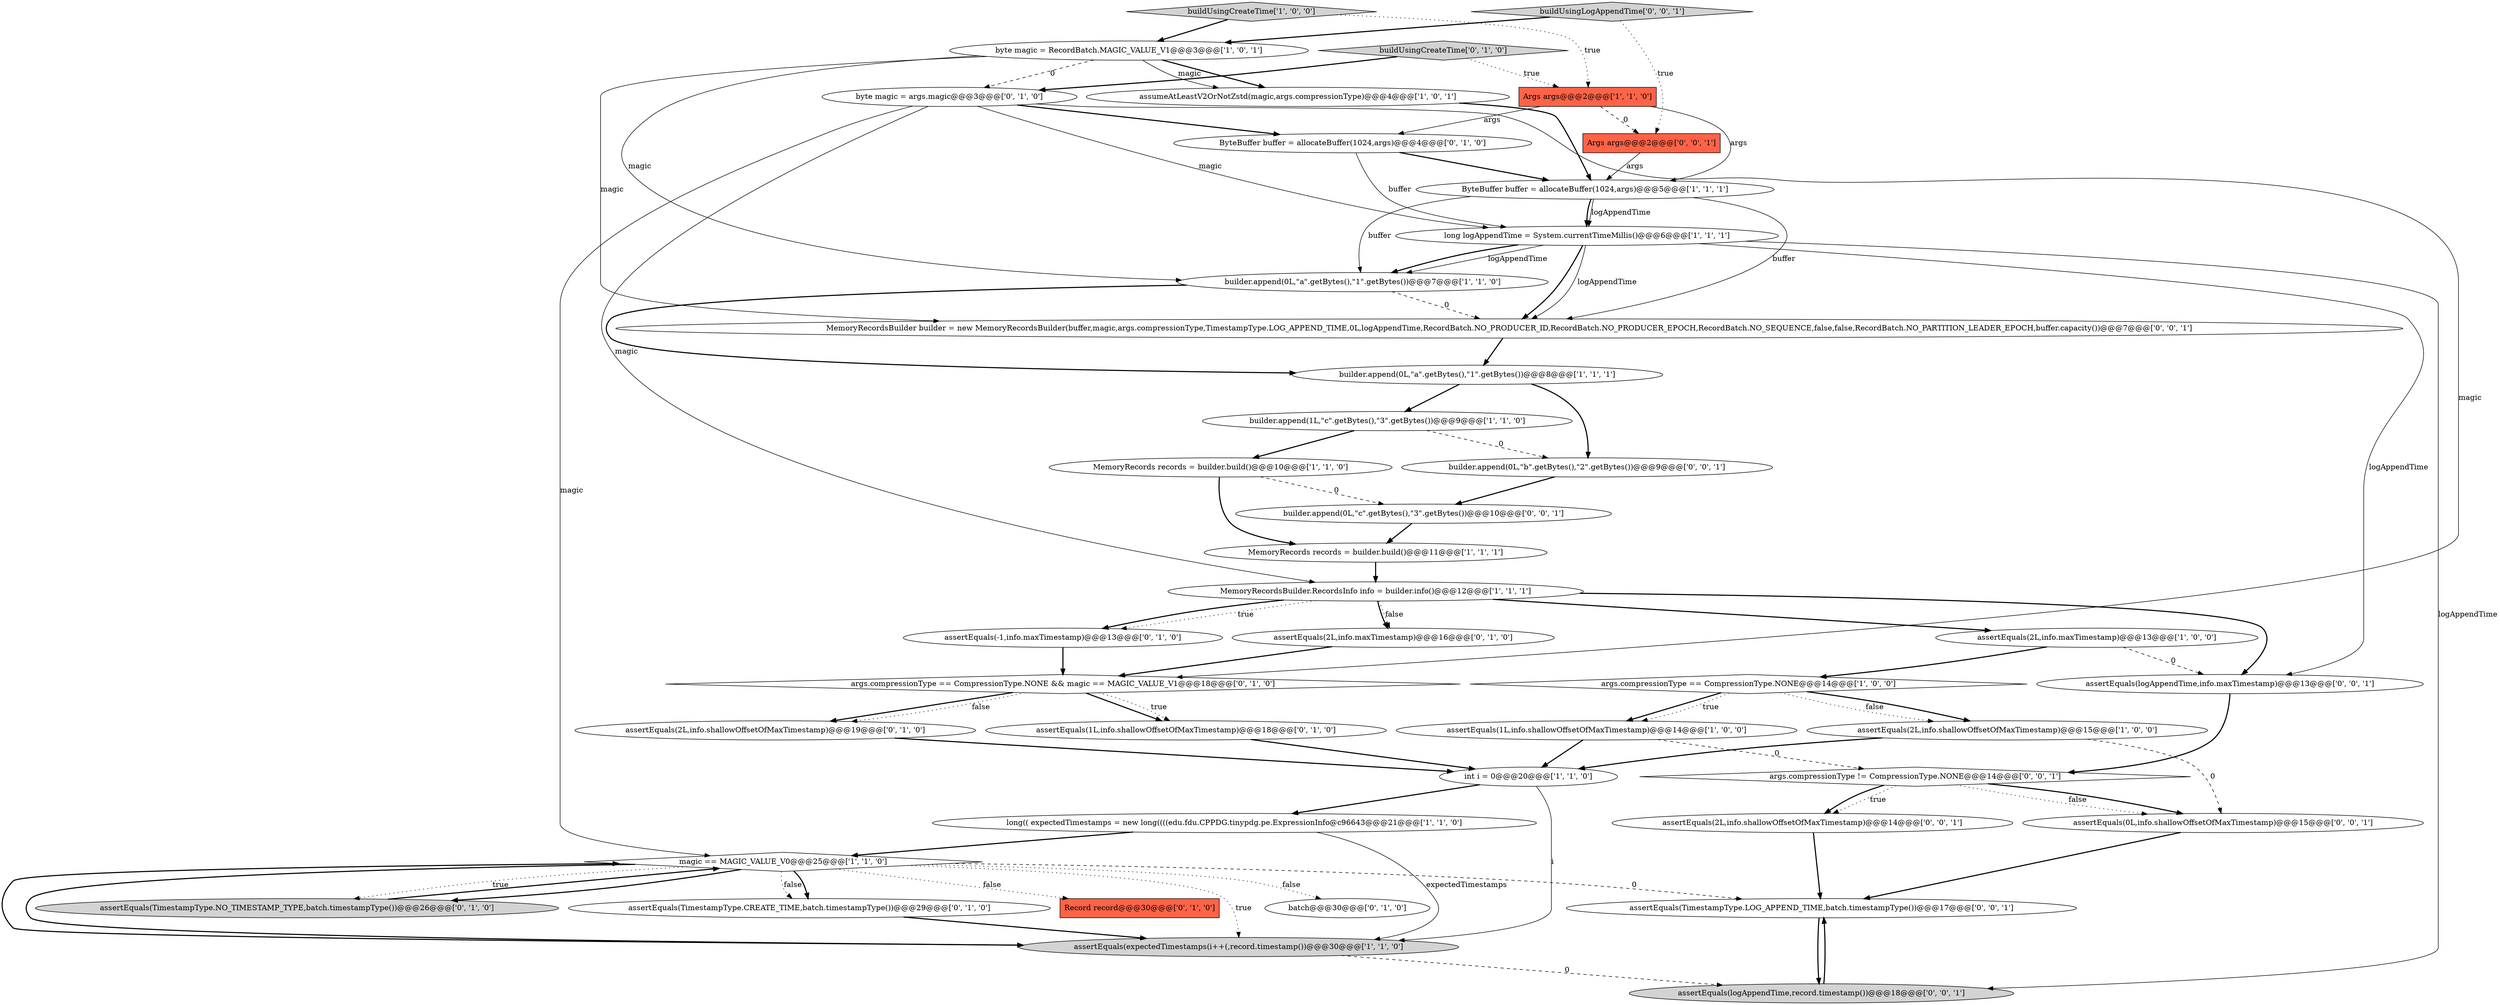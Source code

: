 digraph {
27 [style = filled, label = "Record record@@@30@@@['0', '1', '0']", fillcolor = tomato, shape = box image = "AAA0AAABBB2BBB"];
24 [style = filled, label = "batch@@@30@@@['0', '1', '0']", fillcolor = white, shape = ellipse image = "AAA0AAABBB2BBB"];
29 [style = filled, label = "assertEquals(TimestampType.NO_TIMESTAMP_TYPE,batch.timestampType())@@@26@@@['0', '1', '0']", fillcolor = lightgray, shape = ellipse image = "AAA1AAABBB2BBB"];
7 [style = filled, label = "Args args@@@2@@@['1', '1', '0']", fillcolor = tomato, shape = box image = "AAA0AAABBB1BBB"];
16 [style = filled, label = "MemoryRecords records = builder.build()@@@10@@@['1', '1', '0']", fillcolor = white, shape = ellipse image = "AAA0AAABBB1BBB"];
37 [style = filled, label = "builder.append(0L,\"c\".getBytes(),\"3\".getBytes())@@@10@@@['0', '0', '1']", fillcolor = white, shape = ellipse image = "AAA0AAABBB3BBB"];
38 [style = filled, label = "MemoryRecordsBuilder builder = new MemoryRecordsBuilder(buffer,magic,args.compressionType,TimestampType.LOG_APPEND_TIME,0L,logAppendTime,RecordBatch.NO_PRODUCER_ID,RecordBatch.NO_PRODUCER_EPOCH,RecordBatch.NO_SEQUENCE,false,false,RecordBatch.NO_PARTITION_LEADER_EPOCH,buffer.capacity())@@@7@@@['0', '0', '1']", fillcolor = white, shape = ellipse image = "AAA0AAABBB3BBB"];
4 [style = filled, label = "assertEquals(2L,info.shallowOffsetOfMaxTimestamp)@@@15@@@['1', '0', '0']", fillcolor = white, shape = ellipse image = "AAA0AAABBB1BBB"];
6 [style = filled, label = "assertEquals(1L,info.shallowOffsetOfMaxTimestamp)@@@14@@@['1', '0', '0']", fillcolor = white, shape = ellipse image = "AAA0AAABBB1BBB"];
15 [style = filled, label = "builder.append(0L,\"a\".getBytes(),\"1\".getBytes())@@@7@@@['1', '1', '0']", fillcolor = white, shape = ellipse image = "AAA0AAABBB1BBB"];
8 [style = filled, label = "ByteBuffer buffer = allocateBuffer(1024,args)@@@5@@@['1', '1', '1']", fillcolor = white, shape = ellipse image = "AAA0AAABBB1BBB"];
23 [style = filled, label = "assertEquals(2L,info.shallowOffsetOfMaxTimestamp)@@@19@@@['0', '1', '0']", fillcolor = white, shape = ellipse image = "AAA0AAABBB2BBB"];
41 [style = filled, label = "assertEquals(TimestampType.LOG_APPEND_TIME,batch.timestampType())@@@17@@@['0', '0', '1']", fillcolor = white, shape = ellipse image = "AAA0AAABBB3BBB"];
11 [style = filled, label = "builder.append(1L,\"c\".getBytes(),\"3\".getBytes())@@@9@@@['1', '1', '0']", fillcolor = white, shape = ellipse image = "AAA0AAABBB1BBB"];
21 [style = filled, label = "assertEquals(1L,info.shallowOffsetOfMaxTimestamp)@@@18@@@['0', '1', '0']", fillcolor = white, shape = ellipse image = "AAA0AAABBB2BBB"];
22 [style = filled, label = "byte magic = args.magic@@@3@@@['0', '1', '0']", fillcolor = white, shape = ellipse image = "AAA1AAABBB2BBB"];
28 [style = filled, label = "assertEquals(-1,info.maxTimestamp)@@@13@@@['0', '1', '0']", fillcolor = white, shape = ellipse image = "AAA1AAABBB2BBB"];
13 [style = filled, label = "int i = 0@@@20@@@['1', '1', '0']", fillcolor = white, shape = ellipse image = "AAA0AAABBB1BBB"];
33 [style = filled, label = "assertEquals(logAppendTime,info.maxTimestamp)@@@13@@@['0', '0', '1']", fillcolor = white, shape = ellipse image = "AAA0AAABBB3BBB"];
9 [style = filled, label = "assumeAtLeastV2OrNotZstd(magic,args.compressionType)@@@4@@@['1', '0', '1']", fillcolor = white, shape = ellipse image = "AAA0AAABBB1BBB"];
10 [style = filled, label = "builder.append(0L,\"a\".getBytes(),\"1\".getBytes())@@@8@@@['1', '1', '1']", fillcolor = white, shape = ellipse image = "AAA0AAABBB1BBB"];
0 [style = filled, label = "MemoryRecordsBuilder.RecordsInfo info = builder.info()@@@12@@@['1', '1', '1']", fillcolor = white, shape = ellipse image = "AAA0AAABBB1BBB"];
35 [style = filled, label = "args.compressionType != CompressionType.NONE@@@14@@@['0', '0', '1']", fillcolor = white, shape = diamond image = "AAA0AAABBB3BBB"];
1 [style = filled, label = "byte magic = RecordBatch.MAGIC_VALUE_V1@@@3@@@['1', '0', '1']", fillcolor = white, shape = ellipse image = "AAA0AAABBB1BBB"];
30 [style = filled, label = "args.compressionType == CompressionType.NONE && magic == MAGIC_VALUE_V1@@@18@@@['0', '1', '0']", fillcolor = white, shape = diamond image = "AAA1AAABBB2BBB"];
3 [style = filled, label = "args.compressionType == CompressionType.NONE@@@14@@@['1', '0', '0']", fillcolor = white, shape = diamond image = "AAA0AAABBB1BBB"];
32 [style = filled, label = "assertEquals(2L,info.shallowOffsetOfMaxTimestamp)@@@14@@@['0', '0', '1']", fillcolor = white, shape = ellipse image = "AAA0AAABBB3BBB"];
40 [style = filled, label = "assertEquals(0L,info.shallowOffsetOfMaxTimestamp)@@@15@@@['0', '0', '1']", fillcolor = white, shape = ellipse image = "AAA0AAABBB3BBB"];
17 [style = filled, label = "MemoryRecords records = builder.build()@@@11@@@['1', '1', '1']", fillcolor = white, shape = ellipse image = "AAA0AAABBB1BBB"];
18 [style = filled, label = "assertEquals(2L,info.maxTimestamp)@@@13@@@['1', '0', '0']", fillcolor = white, shape = ellipse image = "AAA0AAABBB1BBB"];
26 [style = filled, label = "assertEquals(2L,info.maxTimestamp)@@@16@@@['0', '1', '0']", fillcolor = white, shape = ellipse image = "AAA1AAABBB2BBB"];
12 [style = filled, label = "long logAppendTime = System.currentTimeMillis()@@@6@@@['1', '1', '1']", fillcolor = white, shape = ellipse image = "AAA0AAABBB1BBB"];
34 [style = filled, label = "assertEquals(logAppendTime,record.timestamp())@@@18@@@['0', '0', '1']", fillcolor = lightgray, shape = ellipse image = "AAA0AAABBB3BBB"];
39 [style = filled, label = "Args args@@@2@@@['0', '0', '1']", fillcolor = tomato, shape = box image = "AAA0AAABBB3BBB"];
5 [style = filled, label = "assertEquals(expectedTimestamps(i++(,record.timestamp())@@@30@@@['1', '1', '0']", fillcolor = lightgray, shape = ellipse image = "AAA0AAABBB1BBB"];
31 [style = filled, label = "ByteBuffer buffer = allocateBuffer(1024,args)@@@4@@@['0', '1', '0']", fillcolor = white, shape = ellipse image = "AAA0AAABBB2BBB"];
36 [style = filled, label = "builder.append(0L,\"b\".getBytes(),\"2\".getBytes())@@@9@@@['0', '0', '1']", fillcolor = white, shape = ellipse image = "AAA0AAABBB3BBB"];
20 [style = filled, label = "assertEquals(TimestampType.CREATE_TIME,batch.timestampType())@@@29@@@['0', '1', '0']", fillcolor = white, shape = ellipse image = "AAA1AAABBB2BBB"];
2 [style = filled, label = "buildUsingCreateTime['1', '0', '0']", fillcolor = lightgray, shape = diamond image = "AAA0AAABBB1BBB"];
42 [style = filled, label = "buildUsingLogAppendTime['0', '0', '1']", fillcolor = lightgray, shape = diamond image = "AAA0AAABBB3BBB"];
14 [style = filled, label = "magic == MAGIC_VALUE_V0@@@25@@@['1', '1', '0']", fillcolor = white, shape = diamond image = "AAA1AAABBB1BBB"];
19 [style = filled, label = "long(( expectedTimestamps = new long((((edu.fdu.CPPDG.tinypdg.pe.ExpressionInfo@c96643@@@21@@@['1', '1', '0']", fillcolor = white, shape = ellipse image = "AAA0AAABBB1BBB"];
25 [style = filled, label = "buildUsingCreateTime['0', '1', '0']", fillcolor = lightgray, shape = diamond image = "AAA0AAABBB2BBB"];
5->14 [style = bold, label=""];
35->40 [style = dotted, label="false"];
7->39 [style = dashed, label="0"];
1->15 [style = solid, label="magic"];
30->21 [style = bold, label=""];
14->5 [style = dotted, label="true"];
1->22 [style = dashed, label="0"];
42->1 [style = bold, label=""];
3->4 [style = dotted, label="false"];
35->32 [style = dotted, label="true"];
10->11 [style = bold, label=""];
11->16 [style = bold, label=""];
30->21 [style = dotted, label="true"];
22->31 [style = bold, label=""];
35->32 [style = bold, label=""];
3->6 [style = bold, label=""];
39->8 [style = solid, label="args"];
14->29 [style = bold, label=""];
15->38 [style = dashed, label="0"];
37->17 [style = bold, label=""];
2->1 [style = bold, label=""];
3->6 [style = dotted, label="true"];
18->33 [style = dashed, label="0"];
0->26 [style = dotted, label="false"];
41->34 [style = bold, label=""];
42->39 [style = dotted, label="true"];
14->41 [style = dashed, label="0"];
14->5 [style = bold, label=""];
28->30 [style = bold, label=""];
22->30 [style = solid, label="magic"];
35->40 [style = bold, label=""];
7->8 [style = solid, label="args"];
7->31 [style = solid, label="args"];
1->9 [style = bold, label=""];
38->10 [style = bold, label=""];
31->12 [style = solid, label="buffer"];
8->12 [style = solid, label="logAppendTime"];
22->14 [style = solid, label="magic"];
11->36 [style = dashed, label="0"];
1->38 [style = solid, label="magic"];
14->27 [style = dotted, label="false"];
33->35 [style = bold, label=""];
14->24 [style = dotted, label="false"];
30->23 [style = bold, label=""];
0->26 [style = bold, label=""];
19->14 [style = bold, label=""];
29->14 [style = bold, label=""];
19->5 [style = solid, label="expectedTimestamps"];
0->28 [style = dotted, label="true"];
21->13 [style = bold, label=""];
8->38 [style = solid, label="buffer"];
16->37 [style = dashed, label="0"];
13->19 [style = bold, label=""];
12->15 [style = solid, label="logAppendTime"];
12->34 [style = solid, label="logAppendTime"];
20->5 [style = bold, label=""];
13->5 [style = solid, label="i"];
22->0 [style = solid, label="magic"];
5->34 [style = dashed, label="0"];
23->13 [style = bold, label=""];
40->41 [style = bold, label=""];
34->41 [style = bold, label=""];
14->20 [style = dotted, label="false"];
4->13 [style = bold, label=""];
16->17 [style = bold, label=""];
15->10 [style = bold, label=""];
3->4 [style = bold, label=""];
17->0 [style = bold, label=""];
18->3 [style = bold, label=""];
8->15 [style = solid, label="buffer"];
0->33 [style = bold, label=""];
36->37 [style = bold, label=""];
8->12 [style = bold, label=""];
12->15 [style = bold, label=""];
31->8 [style = bold, label=""];
10->36 [style = bold, label=""];
6->13 [style = bold, label=""];
12->38 [style = bold, label=""];
12->38 [style = solid, label="logAppendTime"];
30->23 [style = dotted, label="false"];
4->40 [style = dashed, label="0"];
14->29 [style = dotted, label="true"];
25->7 [style = dotted, label="true"];
6->35 [style = dashed, label="0"];
1->9 [style = solid, label="magic"];
0->28 [style = bold, label=""];
9->8 [style = bold, label=""];
22->12 [style = solid, label="magic"];
26->30 [style = bold, label=""];
25->22 [style = bold, label=""];
32->41 [style = bold, label=""];
12->33 [style = solid, label="logAppendTime"];
0->18 [style = bold, label=""];
14->20 [style = bold, label=""];
2->7 [style = dotted, label="true"];
}
